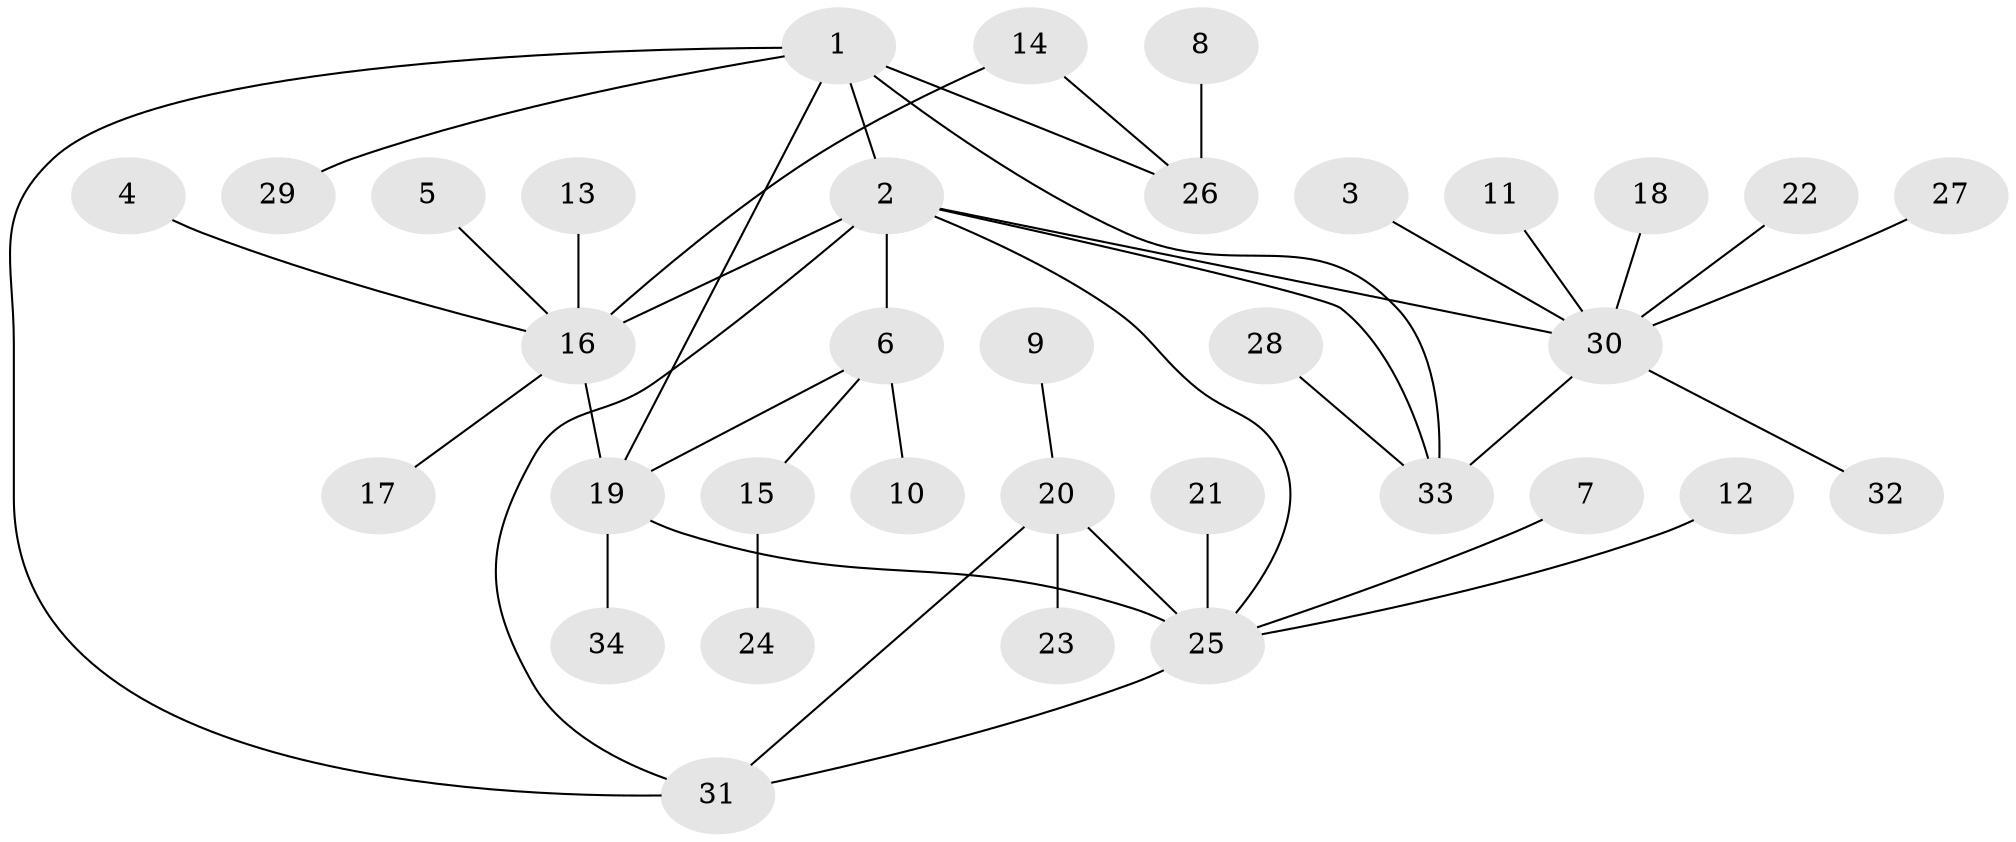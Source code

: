 // original degree distribution, {6: 0.05970149253731343, 9: 0.014925373134328358, 2: 0.16417910447761194, 4: 0.05970149253731343, 5: 0.04477611940298507, 10: 0.029850746268656716, 7: 0.014925373134328358, 3: 0.014925373134328358, 1: 0.5970149253731343}
// Generated by graph-tools (version 1.1) at 2025/37/03/04/25 23:37:36]
// undirected, 34 vertices, 42 edges
graph export_dot {
  node [color=gray90,style=filled];
  1;
  2;
  3;
  4;
  5;
  6;
  7;
  8;
  9;
  10;
  11;
  12;
  13;
  14;
  15;
  16;
  17;
  18;
  19;
  20;
  21;
  22;
  23;
  24;
  25;
  26;
  27;
  28;
  29;
  30;
  31;
  32;
  33;
  34;
  1 -- 2 [weight=1.0];
  1 -- 19 [weight=1.0];
  1 -- 26 [weight=1.0];
  1 -- 29 [weight=1.0];
  1 -- 31 [weight=1.0];
  1 -- 33 [weight=1.0];
  2 -- 6 [weight=1.0];
  2 -- 16 [weight=2.0];
  2 -- 25 [weight=1.0];
  2 -- 30 [weight=1.0];
  2 -- 31 [weight=1.0];
  2 -- 33 [weight=1.0];
  3 -- 30 [weight=1.0];
  4 -- 16 [weight=1.0];
  5 -- 16 [weight=1.0];
  6 -- 10 [weight=1.0];
  6 -- 15 [weight=1.0];
  6 -- 19 [weight=2.0];
  7 -- 25 [weight=1.0];
  8 -- 26 [weight=1.0];
  9 -- 20 [weight=1.0];
  11 -- 30 [weight=1.0];
  12 -- 25 [weight=1.0];
  13 -- 16 [weight=1.0];
  14 -- 16 [weight=1.0];
  14 -- 26 [weight=1.0];
  15 -- 24 [weight=1.0];
  16 -- 17 [weight=1.0];
  16 -- 19 [weight=1.0];
  18 -- 30 [weight=1.0];
  19 -- 25 [weight=1.0];
  19 -- 34 [weight=1.0];
  20 -- 23 [weight=1.0];
  20 -- 25 [weight=1.0];
  20 -- 31 [weight=1.0];
  21 -- 25 [weight=1.0];
  22 -- 30 [weight=1.0];
  25 -- 31 [weight=1.0];
  27 -- 30 [weight=1.0];
  28 -- 33 [weight=1.0];
  30 -- 32 [weight=1.0];
  30 -- 33 [weight=1.0];
}
